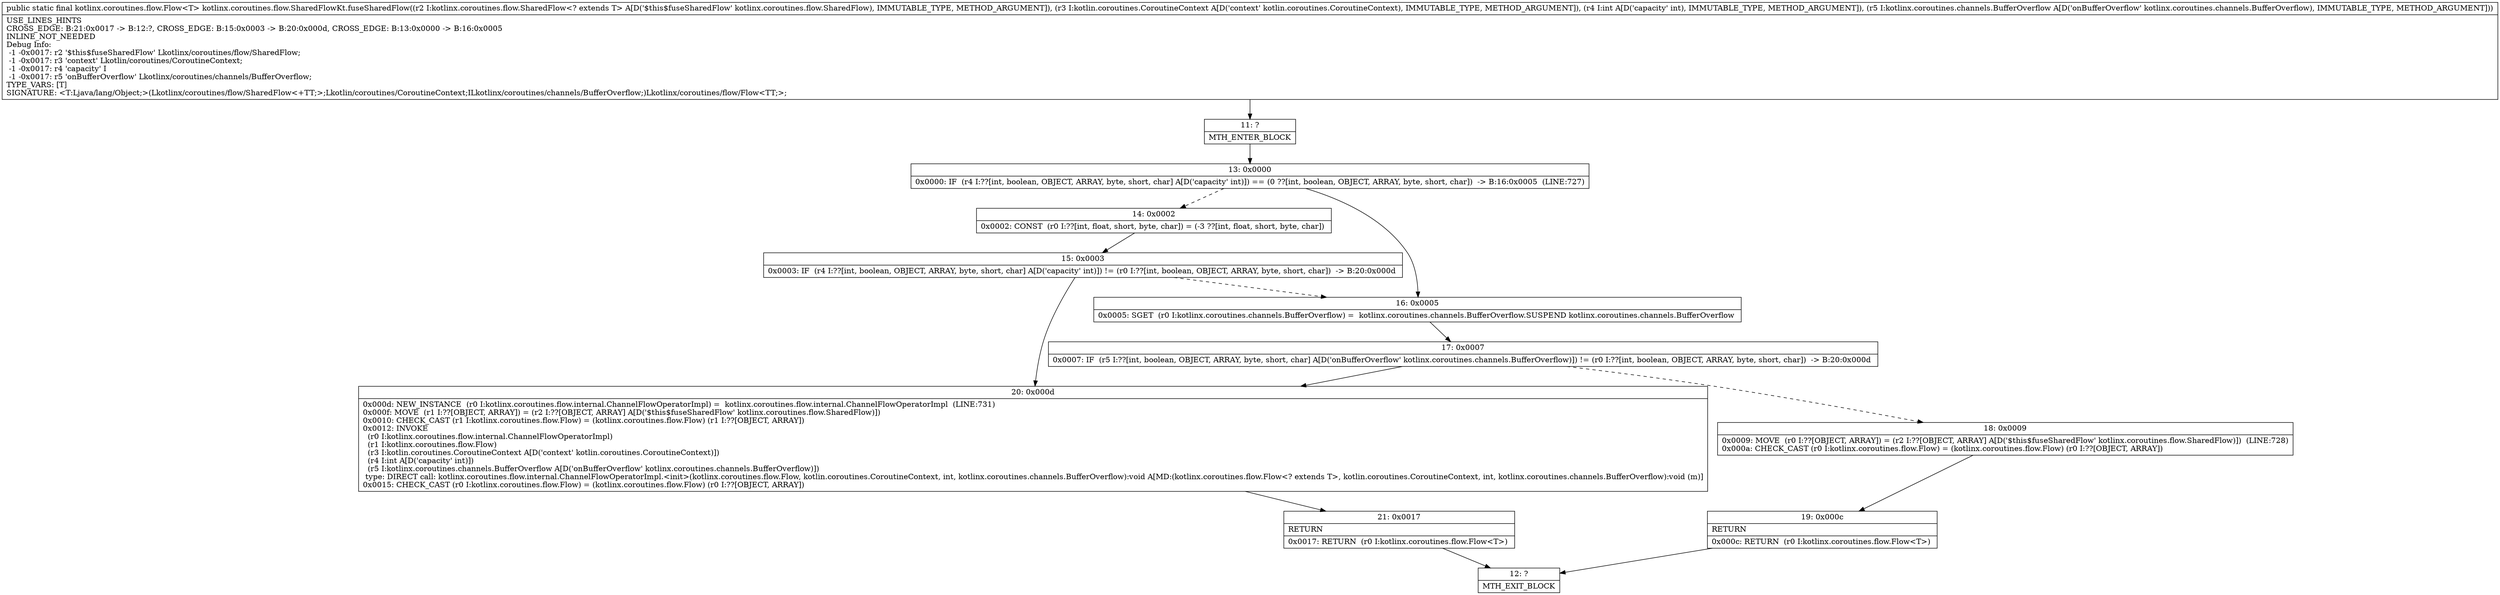 digraph "CFG forkotlinx.coroutines.flow.SharedFlowKt.fuseSharedFlow(Lkotlinx\/coroutines\/flow\/SharedFlow;Lkotlin\/coroutines\/CoroutineContext;ILkotlinx\/coroutines\/channels\/BufferOverflow;)Lkotlinx\/coroutines\/flow\/Flow;" {
Node_11 [shape=record,label="{11\:\ ?|MTH_ENTER_BLOCK\l}"];
Node_13 [shape=record,label="{13\:\ 0x0000|0x0000: IF  (r4 I:??[int, boolean, OBJECT, ARRAY, byte, short, char] A[D('capacity' int)]) == (0 ??[int, boolean, OBJECT, ARRAY, byte, short, char])  \-\> B:16:0x0005  (LINE:727)\l}"];
Node_14 [shape=record,label="{14\:\ 0x0002|0x0002: CONST  (r0 I:??[int, float, short, byte, char]) = (\-3 ??[int, float, short, byte, char]) \l}"];
Node_15 [shape=record,label="{15\:\ 0x0003|0x0003: IF  (r4 I:??[int, boolean, OBJECT, ARRAY, byte, short, char] A[D('capacity' int)]) != (r0 I:??[int, boolean, OBJECT, ARRAY, byte, short, char])  \-\> B:20:0x000d \l}"];
Node_20 [shape=record,label="{20\:\ 0x000d|0x000d: NEW_INSTANCE  (r0 I:kotlinx.coroutines.flow.internal.ChannelFlowOperatorImpl) =  kotlinx.coroutines.flow.internal.ChannelFlowOperatorImpl  (LINE:731)\l0x000f: MOVE  (r1 I:??[OBJECT, ARRAY]) = (r2 I:??[OBJECT, ARRAY] A[D('$this$fuseSharedFlow' kotlinx.coroutines.flow.SharedFlow)]) \l0x0010: CHECK_CAST (r1 I:kotlinx.coroutines.flow.Flow) = (kotlinx.coroutines.flow.Flow) (r1 I:??[OBJECT, ARRAY]) \l0x0012: INVOKE  \l  (r0 I:kotlinx.coroutines.flow.internal.ChannelFlowOperatorImpl)\l  (r1 I:kotlinx.coroutines.flow.Flow)\l  (r3 I:kotlin.coroutines.CoroutineContext A[D('context' kotlin.coroutines.CoroutineContext)])\l  (r4 I:int A[D('capacity' int)])\l  (r5 I:kotlinx.coroutines.channels.BufferOverflow A[D('onBufferOverflow' kotlinx.coroutines.channels.BufferOverflow)])\l type: DIRECT call: kotlinx.coroutines.flow.internal.ChannelFlowOperatorImpl.\<init\>(kotlinx.coroutines.flow.Flow, kotlin.coroutines.CoroutineContext, int, kotlinx.coroutines.channels.BufferOverflow):void A[MD:(kotlinx.coroutines.flow.Flow\<? extends T\>, kotlin.coroutines.CoroutineContext, int, kotlinx.coroutines.channels.BufferOverflow):void (m)]\l0x0015: CHECK_CAST (r0 I:kotlinx.coroutines.flow.Flow) = (kotlinx.coroutines.flow.Flow) (r0 I:??[OBJECT, ARRAY]) \l}"];
Node_21 [shape=record,label="{21\:\ 0x0017|RETURN\l|0x0017: RETURN  (r0 I:kotlinx.coroutines.flow.Flow\<T\>) \l}"];
Node_12 [shape=record,label="{12\:\ ?|MTH_EXIT_BLOCK\l}"];
Node_16 [shape=record,label="{16\:\ 0x0005|0x0005: SGET  (r0 I:kotlinx.coroutines.channels.BufferOverflow) =  kotlinx.coroutines.channels.BufferOverflow.SUSPEND kotlinx.coroutines.channels.BufferOverflow \l}"];
Node_17 [shape=record,label="{17\:\ 0x0007|0x0007: IF  (r5 I:??[int, boolean, OBJECT, ARRAY, byte, short, char] A[D('onBufferOverflow' kotlinx.coroutines.channels.BufferOverflow)]) != (r0 I:??[int, boolean, OBJECT, ARRAY, byte, short, char])  \-\> B:20:0x000d \l}"];
Node_18 [shape=record,label="{18\:\ 0x0009|0x0009: MOVE  (r0 I:??[OBJECT, ARRAY]) = (r2 I:??[OBJECT, ARRAY] A[D('$this$fuseSharedFlow' kotlinx.coroutines.flow.SharedFlow)])  (LINE:728)\l0x000a: CHECK_CAST (r0 I:kotlinx.coroutines.flow.Flow) = (kotlinx.coroutines.flow.Flow) (r0 I:??[OBJECT, ARRAY]) \l}"];
Node_19 [shape=record,label="{19\:\ 0x000c|RETURN\l|0x000c: RETURN  (r0 I:kotlinx.coroutines.flow.Flow\<T\>) \l}"];
MethodNode[shape=record,label="{public static final kotlinx.coroutines.flow.Flow\<T\> kotlinx.coroutines.flow.SharedFlowKt.fuseSharedFlow((r2 I:kotlinx.coroutines.flow.SharedFlow\<? extends T\> A[D('$this$fuseSharedFlow' kotlinx.coroutines.flow.SharedFlow), IMMUTABLE_TYPE, METHOD_ARGUMENT]), (r3 I:kotlin.coroutines.CoroutineContext A[D('context' kotlin.coroutines.CoroutineContext), IMMUTABLE_TYPE, METHOD_ARGUMENT]), (r4 I:int A[D('capacity' int), IMMUTABLE_TYPE, METHOD_ARGUMENT]), (r5 I:kotlinx.coroutines.channels.BufferOverflow A[D('onBufferOverflow' kotlinx.coroutines.channels.BufferOverflow), IMMUTABLE_TYPE, METHOD_ARGUMENT]))  | USE_LINES_HINTS\lCROSS_EDGE: B:21:0x0017 \-\> B:12:?, CROSS_EDGE: B:15:0x0003 \-\> B:20:0x000d, CROSS_EDGE: B:13:0x0000 \-\> B:16:0x0005\lINLINE_NOT_NEEDED\lDebug Info:\l  \-1 \-0x0017: r2 '$this$fuseSharedFlow' Lkotlinx\/coroutines\/flow\/SharedFlow;\l  \-1 \-0x0017: r3 'context' Lkotlin\/coroutines\/CoroutineContext;\l  \-1 \-0x0017: r4 'capacity' I\l  \-1 \-0x0017: r5 'onBufferOverflow' Lkotlinx\/coroutines\/channels\/BufferOverflow;\lTYPE_VARS: [T]\lSIGNATURE: \<T:Ljava\/lang\/Object;\>(Lkotlinx\/coroutines\/flow\/SharedFlow\<+TT;\>;Lkotlin\/coroutines\/CoroutineContext;ILkotlinx\/coroutines\/channels\/BufferOverflow;)Lkotlinx\/coroutines\/flow\/Flow\<TT;\>;\l}"];
MethodNode -> Node_11;Node_11 -> Node_13;
Node_13 -> Node_14[style=dashed];
Node_13 -> Node_16;
Node_14 -> Node_15;
Node_15 -> Node_16[style=dashed];
Node_15 -> Node_20;
Node_20 -> Node_21;
Node_21 -> Node_12;
Node_16 -> Node_17;
Node_17 -> Node_18[style=dashed];
Node_17 -> Node_20;
Node_18 -> Node_19;
Node_19 -> Node_12;
}

